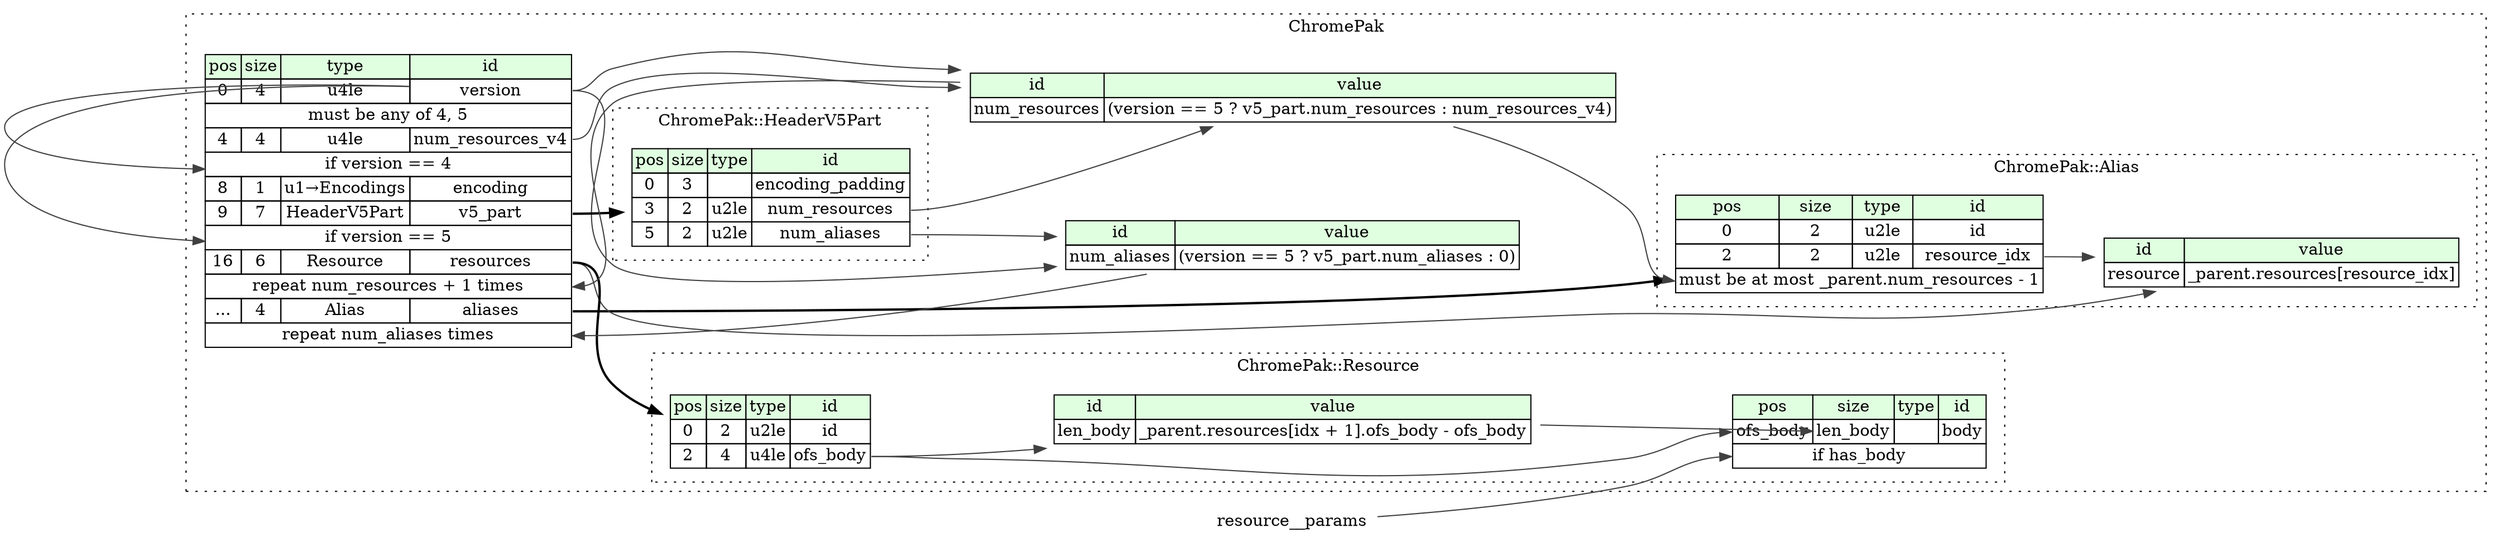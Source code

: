 digraph {
	rankdir=LR;
	node [shape=plaintext];
	subgraph cluster__chrome_pak {
		label="ChromePak";
		graph[style=dotted];

		chrome_pak__seq [label=<<TABLE BORDER="0" CELLBORDER="1" CELLSPACING="0">
			<TR><TD BGCOLOR="#E0FFE0">pos</TD><TD BGCOLOR="#E0FFE0">size</TD><TD BGCOLOR="#E0FFE0">type</TD><TD BGCOLOR="#E0FFE0">id</TD></TR>
			<TR><TD PORT="version_pos">0</TD><TD PORT="version_size">4</TD><TD>u4le</TD><TD PORT="version_type">version</TD></TR>
			<TR><TD COLSPAN="4" PORT="version__valid">must be any of 4, 5</TD></TR>
			<TR><TD PORT="num_resources_v4_pos">4</TD><TD PORT="num_resources_v4_size">4</TD><TD>u4le</TD><TD PORT="num_resources_v4_type">num_resources_v4</TD></TR>
			<TR><TD COLSPAN="4" PORT="num_resources_v4__if">if version == 4</TD></TR>
			<TR><TD PORT="encoding_pos">8</TD><TD PORT="encoding_size">1</TD><TD>u1→Encodings</TD><TD PORT="encoding_type">encoding</TD></TR>
			<TR><TD PORT="v5_part_pos">9</TD><TD PORT="v5_part_size">7</TD><TD>HeaderV5Part</TD><TD PORT="v5_part_type">v5_part</TD></TR>
			<TR><TD COLSPAN="4" PORT="v5_part__if">if version == 5</TD></TR>
			<TR><TD PORT="resources_pos">16</TD><TD PORT="resources_size">6</TD><TD>Resource</TD><TD PORT="resources_type">resources</TD></TR>
			<TR><TD COLSPAN="4" PORT="resources__repeat">repeat num_resources + 1 times</TD></TR>
			<TR><TD PORT="aliases_pos">...</TD><TD PORT="aliases_size">4</TD><TD>Alias</TD><TD PORT="aliases_type">aliases</TD></TR>
			<TR><TD COLSPAN="4" PORT="aliases__repeat">repeat num_aliases times</TD></TR>
		</TABLE>>];
		chrome_pak__inst__num_aliases [label=<<TABLE BORDER="0" CELLBORDER="1" CELLSPACING="0">
			<TR><TD BGCOLOR="#E0FFE0">id</TD><TD BGCOLOR="#E0FFE0">value</TD></TR>
			<TR><TD>num_aliases</TD><TD>(version == 5 ? v5_part.num_aliases : 0)</TD></TR>
		</TABLE>>];
		chrome_pak__inst__num_resources [label=<<TABLE BORDER="0" CELLBORDER="1" CELLSPACING="0">
			<TR><TD BGCOLOR="#E0FFE0">id</TD><TD BGCOLOR="#E0FFE0">value</TD></TR>
			<TR><TD>num_resources</TD><TD>(version == 5 ? v5_part.num_resources : num_resources_v4)</TD></TR>
		</TABLE>>];
		subgraph cluster__alias {
			label="ChromePak::Alias";
			graph[style=dotted];

			alias__seq [label=<<TABLE BORDER="0" CELLBORDER="1" CELLSPACING="0">
				<TR><TD BGCOLOR="#E0FFE0">pos</TD><TD BGCOLOR="#E0FFE0">size</TD><TD BGCOLOR="#E0FFE0">type</TD><TD BGCOLOR="#E0FFE0">id</TD></TR>
				<TR><TD PORT="id_pos">0</TD><TD PORT="id_size">2</TD><TD>u2le</TD><TD PORT="id_type">id</TD></TR>
				<TR><TD PORT="resource_idx_pos">2</TD><TD PORT="resource_idx_size">2</TD><TD>u2le</TD><TD PORT="resource_idx_type">resource_idx</TD></TR>
				<TR><TD COLSPAN="4" PORT="resource_idx__valid">must be at most _parent.num_resources - 1</TD></TR>
			</TABLE>>];
			alias__inst__resource [label=<<TABLE BORDER="0" CELLBORDER="1" CELLSPACING="0">
				<TR><TD BGCOLOR="#E0FFE0">id</TD><TD BGCOLOR="#E0FFE0">value</TD></TR>
				<TR><TD>resource</TD><TD>_parent.resources[resource_idx]</TD></TR>
			</TABLE>>];
		}
		subgraph cluster__header_v5_part {
			label="ChromePak::HeaderV5Part";
			graph[style=dotted];

			header_v5_part__seq [label=<<TABLE BORDER="0" CELLBORDER="1" CELLSPACING="0">
				<TR><TD BGCOLOR="#E0FFE0">pos</TD><TD BGCOLOR="#E0FFE0">size</TD><TD BGCOLOR="#E0FFE0">type</TD><TD BGCOLOR="#E0FFE0">id</TD></TR>
				<TR><TD PORT="encoding_padding_pos">0</TD><TD PORT="encoding_padding_size">3</TD><TD></TD><TD PORT="encoding_padding_type">encoding_padding</TD></TR>
				<TR><TD PORT="num_resources_pos">3</TD><TD PORT="num_resources_size">2</TD><TD>u2le</TD><TD PORT="num_resources_type">num_resources</TD></TR>
				<TR><TD PORT="num_aliases_pos">5</TD><TD PORT="num_aliases_size">2</TD><TD>u2le</TD><TD PORT="num_aliases_type">num_aliases</TD></TR>
			</TABLE>>];
		}
		subgraph cluster__resource {
			label="ChromePak::Resource";
			graph[style=dotted];

			resource__seq [label=<<TABLE BORDER="0" CELLBORDER="1" CELLSPACING="0">
				<TR><TD BGCOLOR="#E0FFE0">pos</TD><TD BGCOLOR="#E0FFE0">size</TD><TD BGCOLOR="#E0FFE0">type</TD><TD BGCOLOR="#E0FFE0">id</TD></TR>
				<TR><TD PORT="id_pos">0</TD><TD PORT="id_size">2</TD><TD>u2le</TD><TD PORT="id_type">id</TD></TR>
				<TR><TD PORT="ofs_body_pos">2</TD><TD PORT="ofs_body_size">4</TD><TD>u4le</TD><TD PORT="ofs_body_type">ofs_body</TD></TR>
			</TABLE>>];
			resource__inst__body [label=<<TABLE BORDER="0" CELLBORDER="1" CELLSPACING="0">
				<TR><TD BGCOLOR="#E0FFE0">pos</TD><TD BGCOLOR="#E0FFE0">size</TD><TD BGCOLOR="#E0FFE0">type</TD><TD BGCOLOR="#E0FFE0">id</TD></TR>
				<TR><TD PORT="body_pos">ofs_body</TD><TD PORT="body_size">len_body</TD><TD></TD><TD PORT="body_type">body</TD></TR>
				<TR><TD COLSPAN="4" PORT="body__if">if has_body</TD></TR>
			</TABLE>>];
			resource__inst__len_body [label=<<TABLE BORDER="0" CELLBORDER="1" CELLSPACING="0">
				<TR><TD BGCOLOR="#E0FFE0">id</TD><TD BGCOLOR="#E0FFE0">value</TD></TR>
				<TR><TD>len_body</TD><TD>_parent.resources[idx + 1].ofs_body - ofs_body</TD></TR>
			</TABLE>>];
		}
	}
	chrome_pak__seq:version_type -> chrome_pak__seq:num_resources_v4__if [color="#404040"];
	chrome_pak__seq:v5_part_type -> header_v5_part__seq [style=bold];
	chrome_pak__seq:version_type -> chrome_pak__seq:v5_part__if [color="#404040"];
	chrome_pak__seq:resources_type -> resource__seq [style=bold];
	chrome_pak__inst__num_resources:num_resources_type -> chrome_pak__seq:resources__repeat [color="#404040"];
	chrome_pak__seq:aliases_type -> alias__seq [style=bold];
	chrome_pak__inst__num_aliases:num_aliases_type -> chrome_pak__seq:aliases__repeat [color="#404040"];
	chrome_pak__seq:version_type -> chrome_pak__inst__num_aliases [color="#404040"];
	header_v5_part__seq:num_aliases_type -> chrome_pak__inst__num_aliases [color="#404040"];
	chrome_pak__seq:version_type -> chrome_pak__inst__num_resources [color="#404040"];
	header_v5_part__seq:num_resources_type -> chrome_pak__inst__num_resources [color="#404040"];
	chrome_pak__seq:num_resources_v4_type -> chrome_pak__inst__num_resources [color="#404040"];
	chrome_pak__inst__num_resources:num_resources_type -> alias__seq:resource_idx__valid [color="#404040"];
	chrome_pak__seq:resources_type -> alias__inst__resource [color="#404040"];
	alias__seq:resource_idx_type -> alias__inst__resource [color="#404040"];
	resource__seq:ofs_body_type -> resource__inst__body:body_pos [color="#404040"];
	resource__inst__len_body:len_body_type -> resource__inst__body:body_size [color="#404040"];
	resource__params:has_body_type -> resource__inst__body:body__if [color="#404040"];
	resource__seq:ofs_body_type -> resource__inst__len_body [color="#404040"];
}
